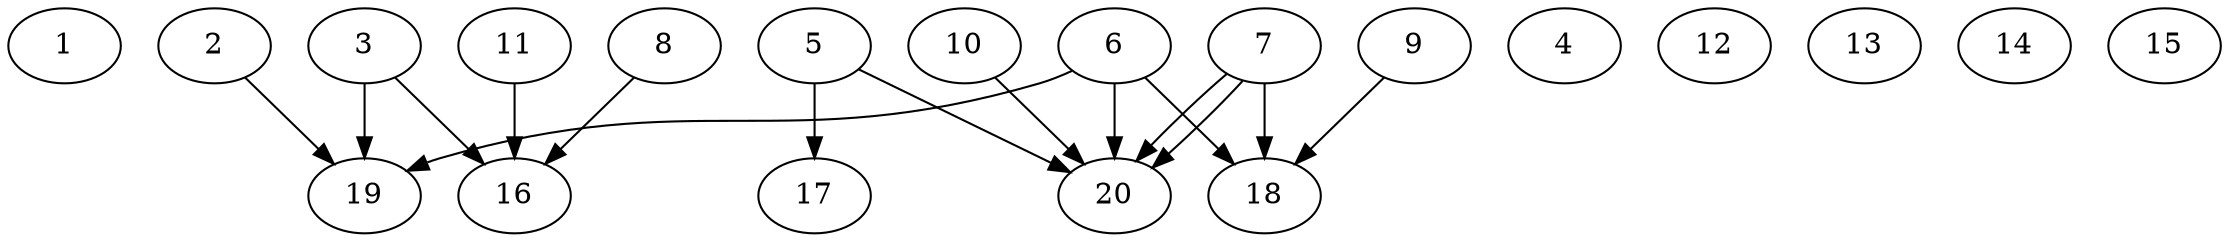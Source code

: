 // DAG automatically generated by daggen at Thu Oct  3 13:58:42 2019
// ./daggen --dot -n 20 --ccr 0.3 --fat 0.9 --regular 0.9 --density 0.5 --mindata 5242880 --maxdata 52428800 
digraph G {
  1 [size="125986133", alpha="0.15", expect_size="37795840"] 
  2 [size="48551253", alpha="0.04", expect_size="14565376"] 
  2 -> 19 [size ="14565376"]
  3 [size="43362987", alpha="0.00", expect_size="13008896"] 
  3 -> 16 [size ="13008896"]
  3 -> 19 [size ="13008896"]
  4 [size="171868160", alpha="0.02", expect_size="51560448"] 
  5 [size="31330987", alpha="0.03", expect_size="9399296"] 
  5 -> 17 [size ="9399296"]
  5 -> 20 [size ="9399296"]
  6 [size="44018347", alpha="0.01", expect_size="13205504"] 
  6 -> 18 [size ="13205504"]
  6 -> 19 [size ="13205504"]
  6 -> 20 [size ="13205504"]
  7 [size="96450560", alpha="0.17", expect_size="28935168"] 
  7 -> 18 [size ="28935168"]
  7 -> 20 [size ="28935168"]
  7 -> 20 [size ="28935168"]
  8 [size="103263573", alpha="0.16", expect_size="30979072"] 
  8 -> 16 [size ="30979072"]
  9 [size="72420693", alpha="0.20", expect_size="21726208"] 
  9 -> 18 [size ="21726208"]
  10 [size="84452693", alpha="0.19", expect_size="25335808"] 
  10 -> 20 [size ="25335808"]
  11 [size="71837013", alpha="0.01", expect_size="21551104"] 
  11 -> 16 [size ="21551104"]
  12 [size="33781760", alpha="0.19", expect_size="10134528"] 
  13 [size="63235413", alpha="0.20", expect_size="18970624"] 
  14 [size="63890773", alpha="0.15", expect_size="19167232"] 
  15 [size="76888747", alpha="0.15", expect_size="23066624"] 
  16 [size="101003947", alpha="0.13", expect_size="30301184"] 
  17 [size="106096640", alpha="0.03", expect_size="31828992"] 
  18 [size="81657173", alpha="0.12", expect_size="24497152"] 
  19 [size="50254507", alpha="0.08", expect_size="15076352"] 
  20 [size="47841280", alpha="0.05", expect_size="14352384"] 
}
